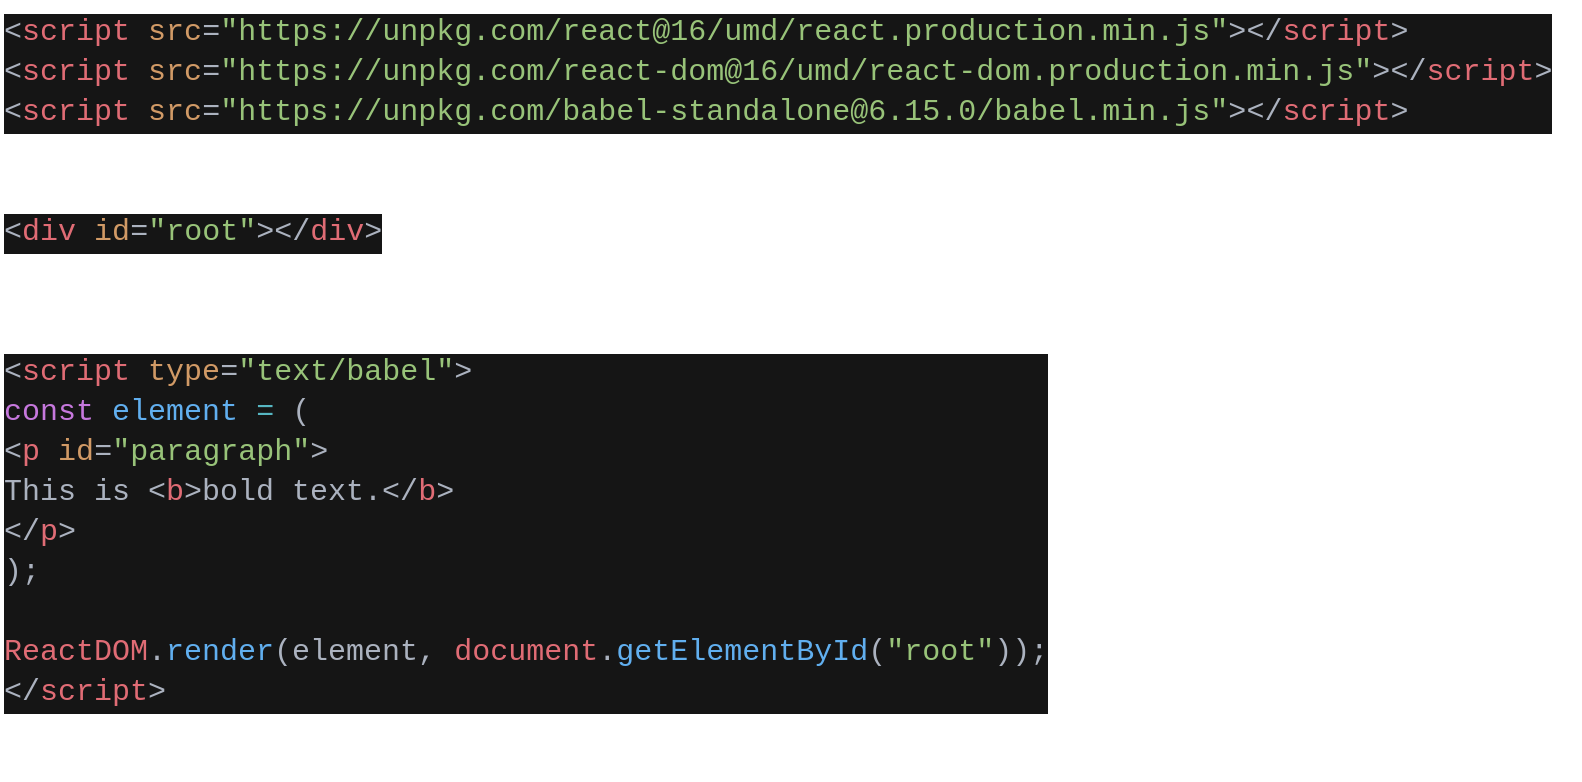 <mxfile version="13.6.2" type="device"><diagram id="C0SLp1-Ot98nmbYjIeOZ" name="main"><mxGraphModel dx="1024" dy="592" grid="1" gridSize="10" guides="1" tooltips="1" connect="1" arrows="1" fold="1" page="1" pageScale="1" pageWidth="827" pageHeight="1169" math="0" shadow="0"><root><mxCell id="0"/><mxCell id="1" parent="0"/><mxCell id="NcvOoXkPY5B0zcUkXIrH-1" value="&lt;div style=&quot;color: rgb(153, 153, 153); background-color: rgb(21, 21, 21); font-family: dm, menlo, monaco, &amp;quot;courier new&amp;quot;, monospace; font-weight: normal; font-size: 15px; line-height: 20px;&quot;&gt;&lt;div&gt;&lt;span style=&quot;color: #abb2bf&quot;&gt;&amp;lt;&lt;/span&gt;&lt;span style=&quot;color: #e06c75&quot;&gt;script&lt;/span&gt;&lt;span style=&quot;color: #abb2bf&quot;&gt; &lt;/span&gt;&lt;span style=&quot;color: #d19a66&quot;&gt;src&lt;/span&gt;&lt;span style=&quot;color: #abb2bf&quot;&gt;=&lt;/span&gt;&lt;span style=&quot;color: #98c379&quot;&gt;&quot;https://unpkg.com/react@16/umd/react.production.min.js&quot;&lt;/span&gt;&lt;span style=&quot;color: #abb2bf&quot;&gt;&amp;gt;&lt;/span&gt;&lt;span style=&quot;color: #abb2bf&quot;&gt;&amp;lt;&lt;/span&gt;&lt;span style=&quot;color: #abb2bf&quot;&gt;/&lt;/span&gt;&lt;span style=&quot;color: #e06c75&quot;&gt;script&lt;/span&gt;&lt;span style=&quot;color: #abb2bf&quot;&gt;&amp;gt;&lt;/span&gt;&lt;/div&gt;&lt;div&gt;&lt;span style=&quot;color: #999999&quot;&gt;  &lt;/span&gt;&lt;span style=&quot;color: #abb2bf&quot;&gt;&amp;lt;&lt;/span&gt;&lt;span style=&quot;color: #e06c75&quot;&gt;script&lt;/span&gt;&lt;span style=&quot;color: #abb2bf&quot;&gt; &lt;/span&gt;&lt;span style=&quot;color: #d19a66&quot;&gt;src&lt;/span&gt;&lt;span style=&quot;color: #abb2bf&quot;&gt;=&lt;/span&gt;&lt;span style=&quot;color: #98c379&quot;&gt;&quot;https://unpkg.com/react-dom@16/umd/react-dom.production.min.js&quot;&lt;/span&gt;&lt;span style=&quot;color: #abb2bf&quot;&gt;&amp;gt;&lt;/span&gt;&lt;span style=&quot;color: #abb2bf&quot;&gt;&amp;lt;&lt;/span&gt;&lt;span style=&quot;color: #abb2bf&quot;&gt;/&lt;/span&gt;&lt;span style=&quot;color: #e06c75&quot;&gt;script&lt;/span&gt;&lt;span style=&quot;color: #abb2bf&quot;&gt;&amp;gt;&lt;/span&gt;&lt;/div&gt;&lt;div&gt;&lt;span style=&quot;color: #999999&quot;&gt;  &lt;/span&gt;&lt;span style=&quot;color: #abb2bf&quot;&gt;&amp;lt;&lt;/span&gt;&lt;span style=&quot;color: #e06c75&quot;&gt;script&lt;/span&gt;&lt;span style=&quot;color: #abb2bf&quot;&gt; &lt;/span&gt;&lt;span style=&quot;color: #d19a66&quot;&gt;src&lt;/span&gt;&lt;span style=&quot;color: #abb2bf&quot;&gt;=&lt;/span&gt;&lt;span style=&quot;color: #98c379&quot;&gt;&quot;https://unpkg.com/babel-standalone@6.15.0/babel.min.js&quot;&lt;/span&gt;&lt;span style=&quot;color: #abb2bf&quot;&gt;&amp;gt;&lt;/span&gt;&lt;span style=&quot;color: #abb2bf&quot;&gt;&amp;lt;&lt;/span&gt;&lt;span style=&quot;color: #abb2bf&quot;&gt;/&lt;/span&gt;&lt;span style=&quot;color: #e06c75&quot;&gt;script&lt;/span&gt;&lt;span style=&quot;color: #abb2bf&quot;&gt;&amp;gt;&lt;/span&gt;&lt;/div&gt;&lt;/div&gt;" style="text;whiteSpace=wrap;html=1;" parent="1" vertex="1"><mxGeometry x="10" y="30" width="790" height="80" as="geometry"/></mxCell><mxCell id="NcvOoXkPY5B0zcUkXIrH-2" value="&lt;div style=&quot;color: rgb(153, 153, 153); background-color: rgb(21, 21, 21); font-family: dm, menlo, monaco, &amp;quot;courier new&amp;quot;, monospace; font-weight: normal; font-size: 15px; line-height: 20px;&quot;&gt;&lt;div&gt;&lt;span style=&quot;color: #abb2bf&quot;&gt;&amp;lt;&lt;/span&gt;&lt;span style=&quot;color: #e06c75&quot;&gt;div&lt;/span&gt;&lt;span style=&quot;color: #abb2bf&quot;&gt; &lt;/span&gt;&lt;span style=&quot;color: #d19a66&quot;&gt;id&lt;/span&gt;&lt;span style=&quot;color: #abb2bf&quot;&gt;=&lt;/span&gt;&lt;span style=&quot;color: #98c379&quot;&gt;&quot;root&quot;&lt;/span&gt;&lt;span style=&quot;color: #abb2bf&quot;&gt;&amp;gt;&amp;lt;/&lt;/span&gt;&lt;span style=&quot;color: #e06c75&quot;&gt;div&lt;/span&gt;&lt;span style=&quot;color: #abb2bf&quot;&gt;&amp;gt;&lt;/span&gt;&lt;/div&gt;&lt;/div&gt;" style="text;whiteSpace=wrap;html=1;" parent="1" vertex="1"><mxGeometry x="10" y="130" width="210" height="40" as="geometry"/></mxCell><mxCell id="NcvOoXkPY5B0zcUkXIrH-3" value="&lt;div style=&quot;color: rgb(153, 153, 153); background-color: rgb(21, 21, 21); font-family: dm, menlo, monaco, &amp;quot;courier new&amp;quot;, monospace; font-weight: normal; font-size: 15px; line-height: 20px;&quot;&gt;&lt;div&gt;&lt;span style=&quot;color: #abb2bf&quot;&gt;&amp;lt;&lt;/span&gt;&lt;span style=&quot;color: #e06c75&quot;&gt;script&lt;/span&gt;&lt;span style=&quot;color: #abb2bf&quot;&gt; &lt;/span&gt;&lt;span style=&quot;color: #d19a66&quot;&gt;type&lt;/span&gt;&lt;span style=&quot;color: #abb2bf&quot;&gt;=&lt;/span&gt;&lt;span style=&quot;color: #98c379&quot;&gt;&quot;text/babel&quot;&lt;/span&gt;&lt;span style=&quot;color: #abb2bf&quot;&gt;&amp;gt;&lt;/span&gt;&lt;/div&gt;&lt;div&gt;&lt;span style=&quot;color: #999999&quot;&gt;      &lt;/span&gt;&lt;span style=&quot;color: #c678dd&quot;&gt;const&lt;/span&gt;&lt;span style=&quot;color: #999999&quot;&gt; &lt;/span&gt;&lt;span style=&quot;color: #61afef&quot;&gt;element&lt;/span&gt;&lt;span style=&quot;color: #999999&quot;&gt; &lt;/span&gt;&lt;span style=&quot;color: #56b6c2&quot;&gt;=&lt;/span&gt;&lt;span style=&quot;color: #999999&quot;&gt; &lt;/span&gt;&lt;span style=&quot;color: #abb2bf&quot;&gt;(&lt;/span&gt;&lt;/div&gt;&lt;div&gt;&lt;span style=&quot;color: #999999&quot;&gt;        &lt;/span&gt;&lt;span style=&quot;color: #abb2bf&quot;&gt;&amp;lt;&lt;/span&gt;&lt;span style=&quot;color: #e06c75&quot;&gt;p&lt;/span&gt;&lt;span style=&quot;color: #abb2bf&quot;&gt; &lt;/span&gt;&lt;span style=&quot;color: #d19a66&quot;&gt;id&lt;/span&gt;&lt;span style=&quot;color: #abb2bf&quot;&gt;=&lt;/span&gt;&lt;span style=&quot;color: #98c379&quot;&gt;&quot;paragraph&quot;&lt;/span&gt;&lt;span style=&quot;color: #abb2bf&quot;&gt;&amp;gt;&lt;/span&gt;&lt;/div&gt;&lt;div&gt;&lt;span style=&quot;color: #abb2bf&quot;&gt;          This is &amp;lt;&lt;/span&gt;&lt;span style=&quot;color: #e06c75&quot;&gt;b&lt;/span&gt;&lt;span style=&quot;color: #abb2bf&quot;&gt;&amp;gt;bold text.&amp;lt;/&lt;/span&gt;&lt;span style=&quot;color: #e06c75&quot;&gt;b&lt;/span&gt;&lt;span style=&quot;color: #abb2bf&quot;&gt;&amp;gt;&lt;/span&gt;&lt;/div&gt;&lt;div&gt;&lt;span style=&quot;color: #abb2bf&quot;&gt;        &amp;lt;/&lt;/span&gt;&lt;span style=&quot;color: #e06c75&quot;&gt;p&lt;/span&gt;&lt;span style=&quot;color: #abb2bf&quot;&gt;&amp;gt;&lt;/span&gt;&lt;/div&gt;&lt;div&gt;&lt;span style=&quot;color: #999999&quot;&gt;      &lt;/span&gt;&lt;span style=&quot;color: #abb2bf&quot;&gt;);&lt;/span&gt;&lt;/div&gt;&lt;br&gt;&lt;div&gt;&lt;span style=&quot;color: #999999&quot;&gt;      &lt;/span&gt;&lt;span style=&quot;color: #e06c75&quot;&gt;ReactDOM&lt;/span&gt;&lt;span style=&quot;color: #abb2bf&quot;&gt;.&lt;/span&gt;&lt;span style=&quot;color: #61afef&quot;&gt;render&lt;/span&gt;&lt;span style=&quot;color: #abb2bf&quot;&gt;(element,&lt;/span&gt;&lt;span style=&quot;color: #999999&quot;&gt; &lt;/span&gt;&lt;span style=&quot;color: #e06c75&quot;&gt;document&lt;/span&gt;&lt;span style=&quot;color: #abb2bf&quot;&gt;.&lt;/span&gt;&lt;span style=&quot;color: #61afef&quot;&gt;getElementById&lt;/span&gt;&lt;span style=&quot;color: #abb2bf&quot;&gt;(&lt;/span&gt;&lt;span style=&quot;color: #98c379&quot;&gt;&quot;root&quot;&lt;/span&gt;&lt;span style=&quot;color: #abb2bf&quot;&gt;));&lt;/span&gt;&lt;/div&gt;&lt;div&gt;&lt;span style=&quot;color: #999999&quot;&gt;    &lt;/span&gt;&lt;span style=&quot;color: #abb2bf&quot;&gt;&amp;lt;&lt;/span&gt;&lt;span style=&quot;color: #abb2bf&quot;&gt;/&lt;/span&gt;&lt;span style=&quot;color: #e06c75&quot;&gt;script&lt;/span&gt;&lt;span style=&quot;color: #abb2bf&quot;&gt;&amp;gt;&lt;/span&gt;&lt;/div&gt;&lt;/div&gt;" style="text;whiteSpace=wrap;html=1;" parent="1" vertex="1"><mxGeometry x="10" y="200" width="530" height="220" as="geometry"/></mxCell></root></mxGraphModel></diagram></mxfile>